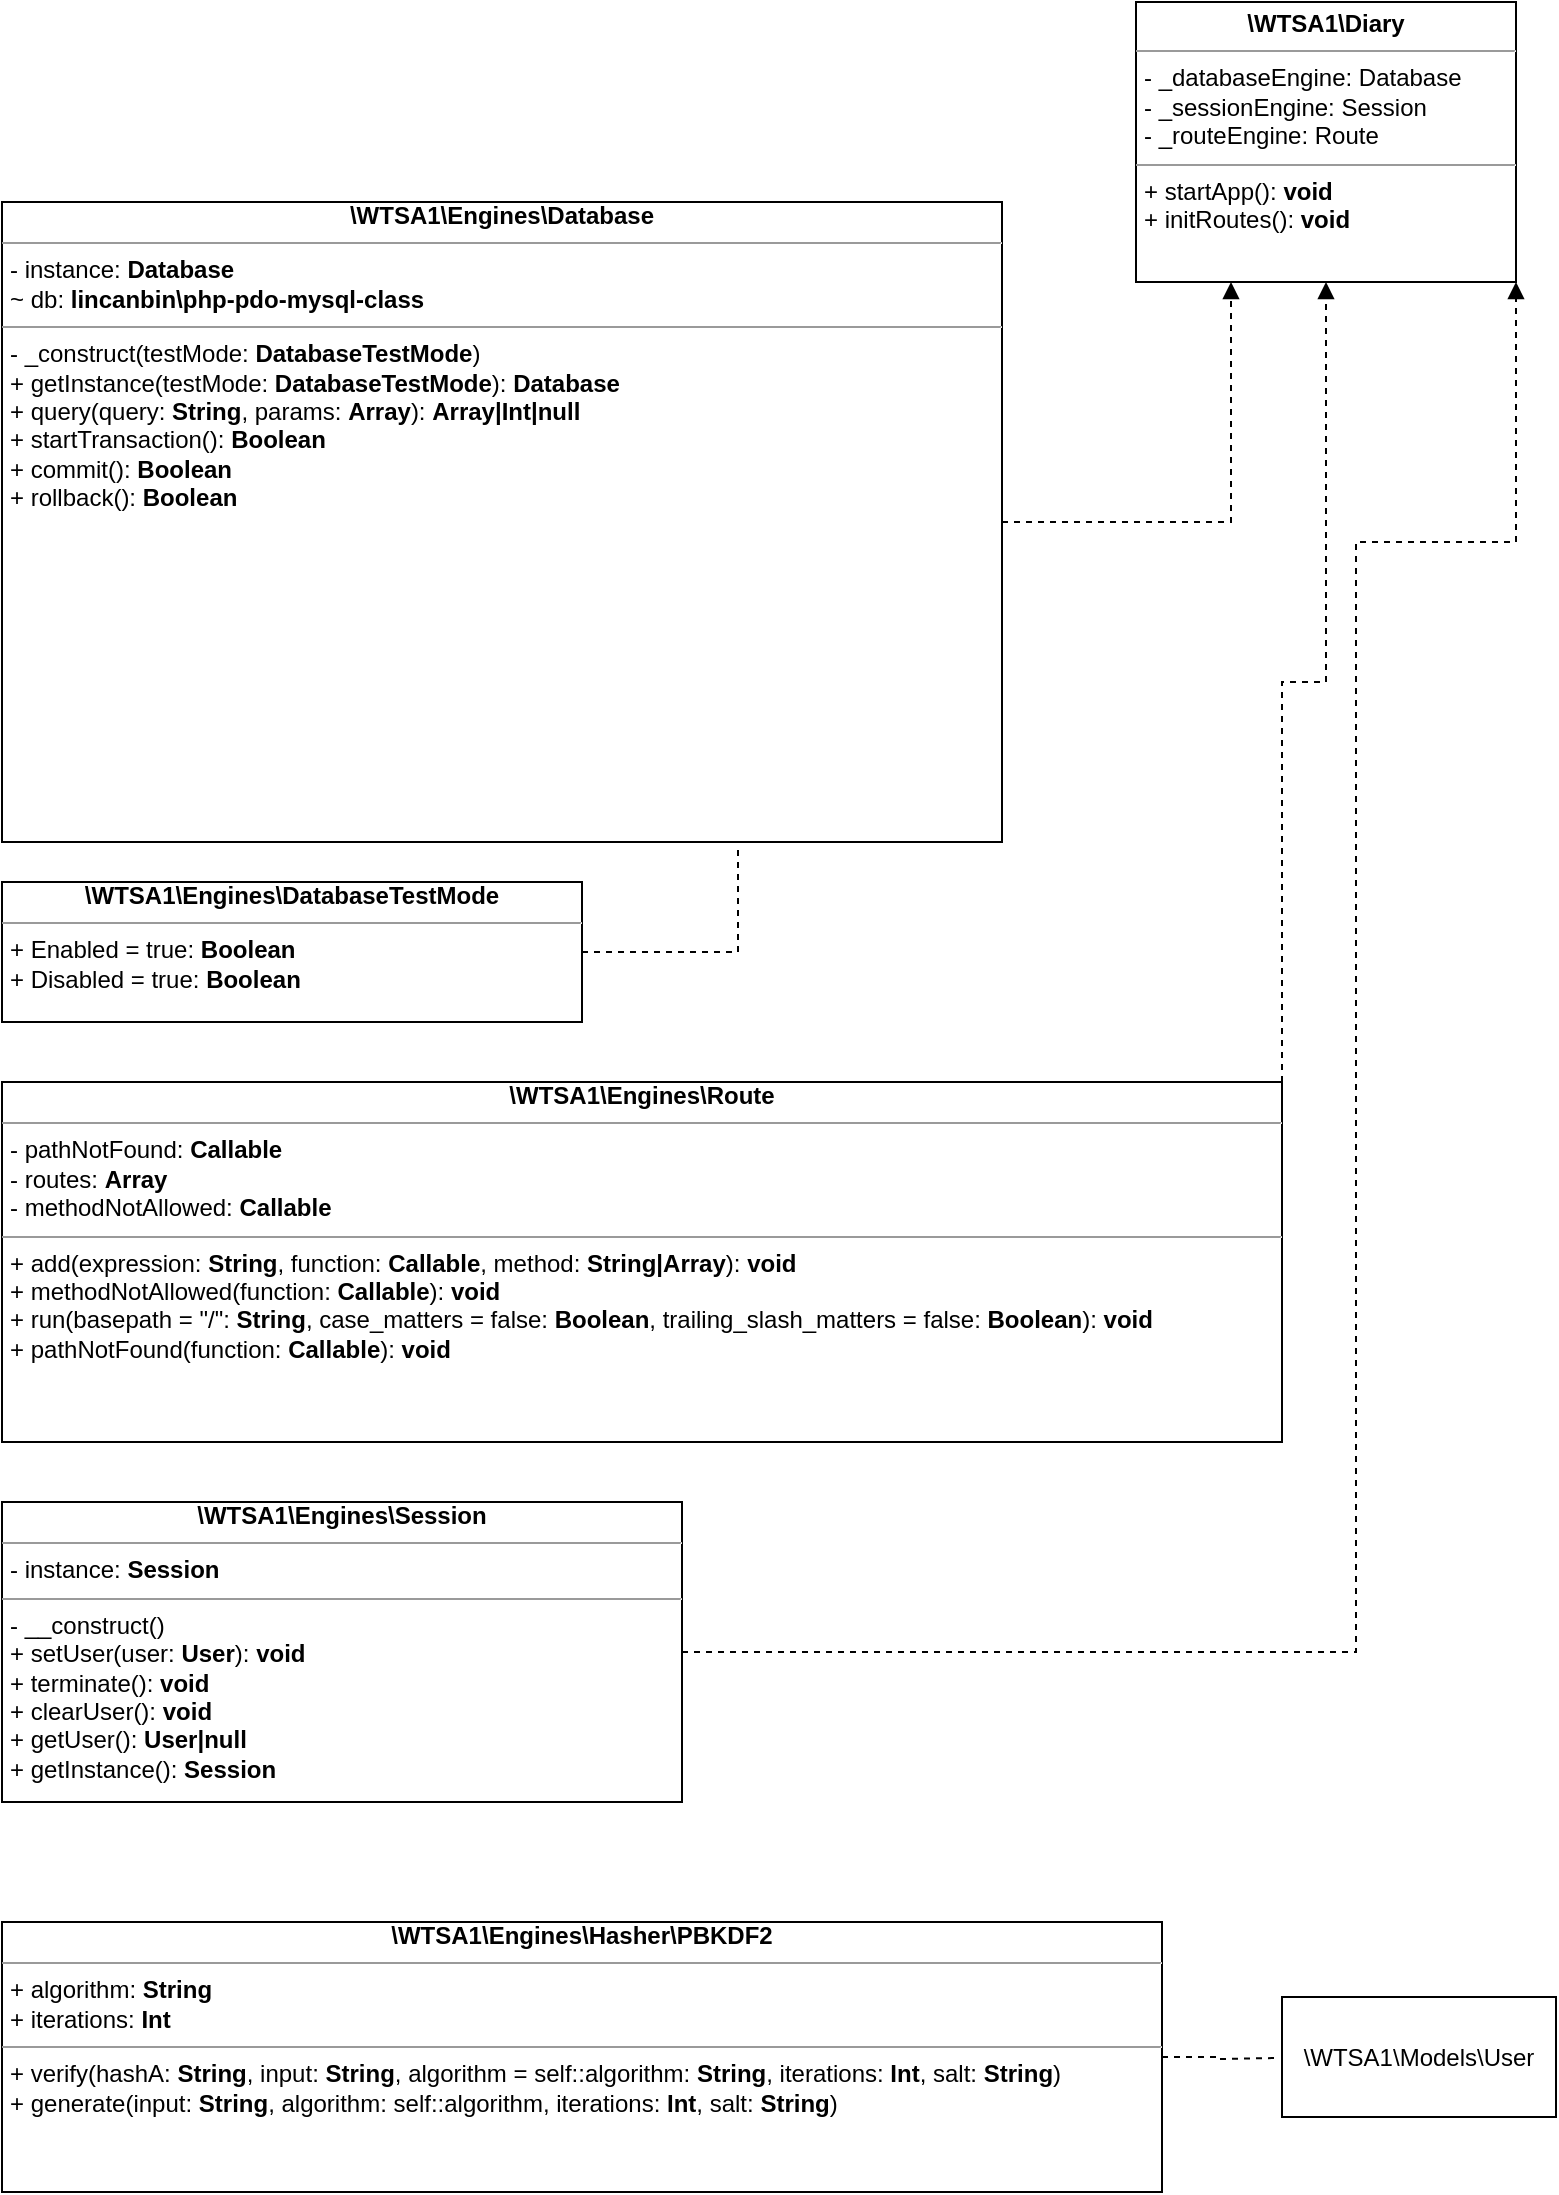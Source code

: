 <mxfile version="12.6.5" type="device"><diagram id="sETX4lnZLMLfXf5jLJ1x" name="Page-1"><mxGraphModel dx="946" dy="605" grid="1" gridSize="10" guides="1" tooltips="1" connect="1" arrows="1" fold="1" page="1" pageScale="1" pageWidth="827" pageHeight="1169" math="0" shadow="0"><root><mxCell id="0"/><mxCell id="1" parent="0"/><mxCell id="8k9eYG4luxuE8-ee99Q0-8" style="edgeStyle=orthogonalEdgeStyle;rounded=0;orthogonalLoop=1;jettySize=auto;html=1;exitX=1;exitY=0.5;exitDx=0;exitDy=0;entryX=0.25;entryY=1;entryDx=0;entryDy=0;dashed=1;endArrow=block;endFill=1;" edge="1" parent="1" source="F31x25Q_BznuyhCgAfGp-5" target="8k9eYG4luxuE8-ee99Q0-7"><mxGeometry relative="1" as="geometry"/></mxCell><mxCell id="F31x25Q_BznuyhCgAfGp-5" value="&lt;div style=&quot;text-align: center&quot;&gt;&lt;span&gt;&lt;b&gt;\WTSA1\&lt;/b&gt;&lt;/span&gt;&lt;b&gt;Engines\Database&lt;/b&gt;&lt;/div&gt;&lt;hr size=&quot;1&quot;&gt;&lt;p style=&quot;margin: 0px ; margin-left: 4px&quot;&gt;- instance: &lt;b&gt;Database&lt;/b&gt;&lt;br&gt;~ db: &lt;b&gt;lincanbin\php-pdo-mysql-class&lt;/b&gt;&lt;/p&gt;&lt;hr size=&quot;1&quot;&gt;&lt;p style=&quot;margin: 0px ; margin-left: 4px&quot;&gt;- _construct(testMode: &lt;b&gt;DatabaseTestMode&lt;/b&gt;)&lt;br&gt;+ getInstance(testMode: &lt;b&gt;DatabaseTestMode&lt;/b&gt;): &lt;b&gt;Database&lt;/b&gt;&lt;br&gt;+ query(query: &lt;b&gt;String&lt;/b&gt;, params: &lt;b&gt;Array&lt;/b&gt;): &lt;b&gt;Array|Int|null&lt;/b&gt;&lt;br&gt;+ startTransaction(): &lt;b&gt;Boolean&lt;/b&gt;&lt;br&gt;+ commit(): &lt;b&gt;Boolean&lt;/b&gt;&lt;br&gt;+ rollback(): &lt;b&gt;Boolean&lt;/b&gt;&lt;/p&gt;" style="verticalAlign=top;align=left;overflow=fill;fontSize=12;fontFamily=Helvetica;html=1;" parent="1" vertex="1"><mxGeometry x="23" y="130" width="500" height="320" as="geometry"/></mxCell><mxCell id="8k9eYG4luxuE8-ee99Q0-1" style="edgeStyle=orthogonalEdgeStyle;rounded=0;orthogonalLoop=1;jettySize=auto;html=1;exitX=1;exitY=0.5;exitDx=0;exitDy=0;entryX=0.736;entryY=1.003;entryDx=0;entryDy=0;entryPerimeter=0;dashed=1;endArrow=none;endFill=0;" edge="1" parent="1" source="F31x25Q_BznuyhCgAfGp-6" target="F31x25Q_BznuyhCgAfGp-5"><mxGeometry relative="1" as="geometry"/></mxCell><mxCell id="F31x25Q_BznuyhCgAfGp-6" value="&lt;div style=&quot;text-align: center&quot;&gt;&lt;span&gt;&lt;b&gt;\WTSA1\&lt;/b&gt;&lt;/span&gt;&lt;b&gt;Engines\DatabaseTestMode&lt;/b&gt;&lt;/div&gt;&lt;hr size=&quot;1&quot;&gt;&lt;p style=&quot;margin: 0px ; margin-left: 4px&quot;&gt;+ Enabled = true: &lt;b&gt;Boolean&lt;/b&gt;&lt;br&gt;+ Disabled = true: &lt;b&gt;Boolean&lt;/b&gt;&lt;/p&gt;" style="verticalAlign=top;align=left;overflow=fill;fontSize=12;fontFamily=Helvetica;html=1;" parent="1" vertex="1"><mxGeometry x="23" y="470" width="290" height="70" as="geometry"/></mxCell><mxCell id="8k9eYG4luxuE8-ee99Q0-3" style="edgeStyle=orthogonalEdgeStyle;rounded=0;orthogonalLoop=1;jettySize=auto;html=1;exitX=1;exitY=0;exitDx=0;exitDy=0;entryX=0.5;entryY=1;entryDx=0;entryDy=0;dashed=1;endArrow=block;endFill=1;" edge="1" parent="1" source="F31x25Q_BznuyhCgAfGp-7" target="8k9eYG4luxuE8-ee99Q0-7"><mxGeometry relative="1" as="geometry"><mxPoint x="670" y="362.5" as="targetPoint"/></mxGeometry></mxCell><mxCell id="F31x25Q_BznuyhCgAfGp-7" value="&lt;div style=&quot;text-align: center&quot;&gt;&lt;span&gt;&lt;b&gt;\WTSA1\&lt;/b&gt;&lt;/span&gt;&lt;b&gt;Engines\Route&lt;/b&gt;&lt;/div&gt;&lt;hr size=&quot;1&quot;&gt;&lt;p style=&quot;margin: 0px ; margin-left: 4px&quot;&gt;- pathNotFound: &lt;b&gt;Callable&lt;/b&gt;&lt;br&gt;- routes: &lt;b&gt;Array&lt;/b&gt;&lt;br&gt;- methodNotAllowed: &lt;b&gt;Callable&lt;/b&gt;&lt;/p&gt;&lt;hr size=&quot;1&quot;&gt;&lt;p style=&quot;margin: 0px ; margin-left: 4px&quot;&gt;+ add(expression: &lt;b&gt;String&lt;/b&gt;, function: &lt;b&gt;Callable&lt;/b&gt;, method: &lt;b&gt;String|Array&lt;/b&gt;): &lt;b&gt;void&lt;/b&gt;&lt;br&gt;+ methodNotAllowed(function: &lt;b&gt;Callable&lt;/b&gt;): &lt;b&gt;void&lt;/b&gt;&lt;br&gt;+ run(basepath = &quot;/&quot;: &lt;b&gt;String&lt;/b&gt;, case_matters = false: &lt;b&gt;Boolean&lt;/b&gt;, trailing_slash_matters = false: &lt;b&gt;Boolean&lt;/b&gt;): &lt;b&gt;void&lt;/b&gt;&lt;br&gt;+ pathNotFound(function: &lt;b&gt;Callable&lt;/b&gt;): &lt;b&gt;void&lt;/b&gt;&lt;/p&gt;" style="verticalAlign=top;align=left;overflow=fill;fontSize=12;fontFamily=Helvetica;html=1;" parent="1" vertex="1"><mxGeometry x="23" y="570" width="640" height="180" as="geometry"/></mxCell><mxCell id="8k9eYG4luxuE8-ee99Q0-4" style="edgeStyle=orthogonalEdgeStyle;rounded=0;orthogonalLoop=1;jettySize=auto;html=1;exitX=1;exitY=0.5;exitDx=0;exitDy=0;entryX=1;entryY=1;entryDx=0;entryDy=0;dashed=1;endArrow=block;endFill=1;" edge="1" parent="1" source="F31x25Q_BznuyhCgAfGp-8" target="8k9eYG4luxuE8-ee99Q0-7"><mxGeometry relative="1" as="geometry"><mxPoint x="670" y="345" as="targetPoint"/><Array as="points"><mxPoint x="700" y="855"/><mxPoint x="700" y="300"/><mxPoint x="780" y="300"/></Array></mxGeometry></mxCell><mxCell id="F31x25Q_BznuyhCgAfGp-8" value="&lt;div style=&quot;text-align: center&quot;&gt;&lt;span&gt;&lt;b&gt;\WTSA1\&lt;/b&gt;&lt;/span&gt;&lt;b&gt;Engines\Session&lt;/b&gt;&lt;/div&gt;&lt;hr size=&quot;1&quot;&gt;&lt;p style=&quot;margin: 0px ; margin-left: 4px&quot;&gt;- instance: &lt;b&gt;Session&lt;/b&gt;&lt;br&gt;&lt;/p&gt;&lt;hr size=&quot;1&quot;&gt;&lt;p style=&quot;margin: 0px ; margin-left: 4px&quot;&gt;- __construct()&lt;br&gt;+ setUser(user: &lt;b&gt;User&lt;/b&gt;): &lt;b&gt;void&lt;/b&gt;&lt;br&gt;+ terminate(): &lt;b&gt;void&lt;/b&gt;&lt;br&gt;+ clearUser(): &lt;b&gt;void&lt;/b&gt;&lt;br&gt;+ getUser(): &lt;b&gt;User|null&lt;/b&gt;&lt;br&gt;+ getInstance(): &lt;b&gt;Session&lt;/b&gt;&lt;/p&gt;" style="verticalAlign=top;align=left;overflow=fill;fontSize=12;fontFamily=Helvetica;html=1;" parent="1" vertex="1"><mxGeometry x="23" y="780" width="340" height="150" as="geometry"/></mxCell><mxCell id="8k9eYG4luxuE8-ee99Q0-5" style="edgeStyle=orthogonalEdgeStyle;rounded=0;orthogonalLoop=1;jettySize=auto;html=1;exitX=1;exitY=0.5;exitDx=0;exitDy=0;dashed=1;endArrow=none;endFill=0;" edge="1" parent="1" source="F31x25Q_BznuyhCgAfGp-9"><mxGeometry relative="1" as="geometry"><mxPoint x="660" y="1058" as="targetPoint"/></mxGeometry></mxCell><mxCell id="F31x25Q_BznuyhCgAfGp-9" value="&lt;div style=&quot;text-align: center&quot;&gt;&lt;span&gt;&lt;b&gt;\WTSA1\&lt;/b&gt;&lt;/span&gt;&lt;b&gt;Engines\Hasher\PBKDF2&lt;/b&gt;&lt;/div&gt;&lt;hr size=&quot;1&quot;&gt;&lt;p style=&quot;margin: 0px ; margin-left: 4px&quot;&gt;+ algorithm: &lt;b&gt;String&lt;/b&gt;&lt;br&gt;+ iterations: &lt;b&gt;Int&lt;/b&gt;&lt;/p&gt;&lt;hr size=&quot;1&quot;&gt;&lt;p style=&quot;margin: 0px ; margin-left: 4px&quot;&gt;+ verify(hashA: &lt;b&gt;String&lt;/b&gt;, input: &lt;b&gt;String&lt;/b&gt;, algorithm = self::algorithm: &lt;b&gt;String&lt;/b&gt;, iterations: &lt;b&gt;Int&lt;/b&gt;, salt: &lt;b&gt;String&lt;/b&gt;)&lt;br&gt;+ generate(input: &lt;b&gt;String&lt;/b&gt;, algorithm: self::algorithm, iterations: &lt;b&gt;Int&lt;/b&gt;, salt: &lt;b&gt;String&lt;/b&gt;)&lt;/p&gt;" style="verticalAlign=top;align=left;overflow=fill;fontSize=12;fontFamily=Helvetica;html=1;" parent="1" vertex="1"><mxGeometry x="23" y="990" width="580" height="135" as="geometry"/></mxCell><mxCell id="8k9eYG4luxuE8-ee99Q0-6" value="\WTSA1\Models\User" style="rounded=0;whiteSpace=wrap;html=1;" vertex="1" parent="1"><mxGeometry x="663" y="1027.5" width="137" height="60" as="geometry"/></mxCell><mxCell id="8k9eYG4luxuE8-ee99Q0-7" value="&lt;p style=&quot;margin: 0px ; margin-top: 4px ; text-align: center&quot;&gt;&lt;b&gt;\WTSA1\Diary&lt;/b&gt;&lt;/p&gt;&lt;hr size=&quot;1&quot;&gt;&lt;p style=&quot;margin: 0px ; margin-left: 4px&quot;&gt;- _databaseEngine: Database&lt;br&gt;- _sessionEngine: Session&amp;nbsp;&lt;br&gt;- _routeEngine: Route&lt;/p&gt;&lt;hr size=&quot;1&quot;&gt;&lt;p style=&quot;margin: 0px ; margin-left: 4px&quot;&gt;+ startApp():&amp;nbsp;&lt;b&gt;void&lt;/b&gt;&lt;br&gt;+ initRoutes():&lt;b&gt;&amp;nbsp;void&lt;/b&gt;&lt;br&gt;&lt;/p&gt;" style="verticalAlign=top;align=left;overflow=fill;fontSize=12;fontFamily=Helvetica;html=1;" vertex="1" parent="1"><mxGeometry x="590" y="30" width="190" height="140" as="geometry"/></mxCell></root></mxGraphModel></diagram></mxfile>